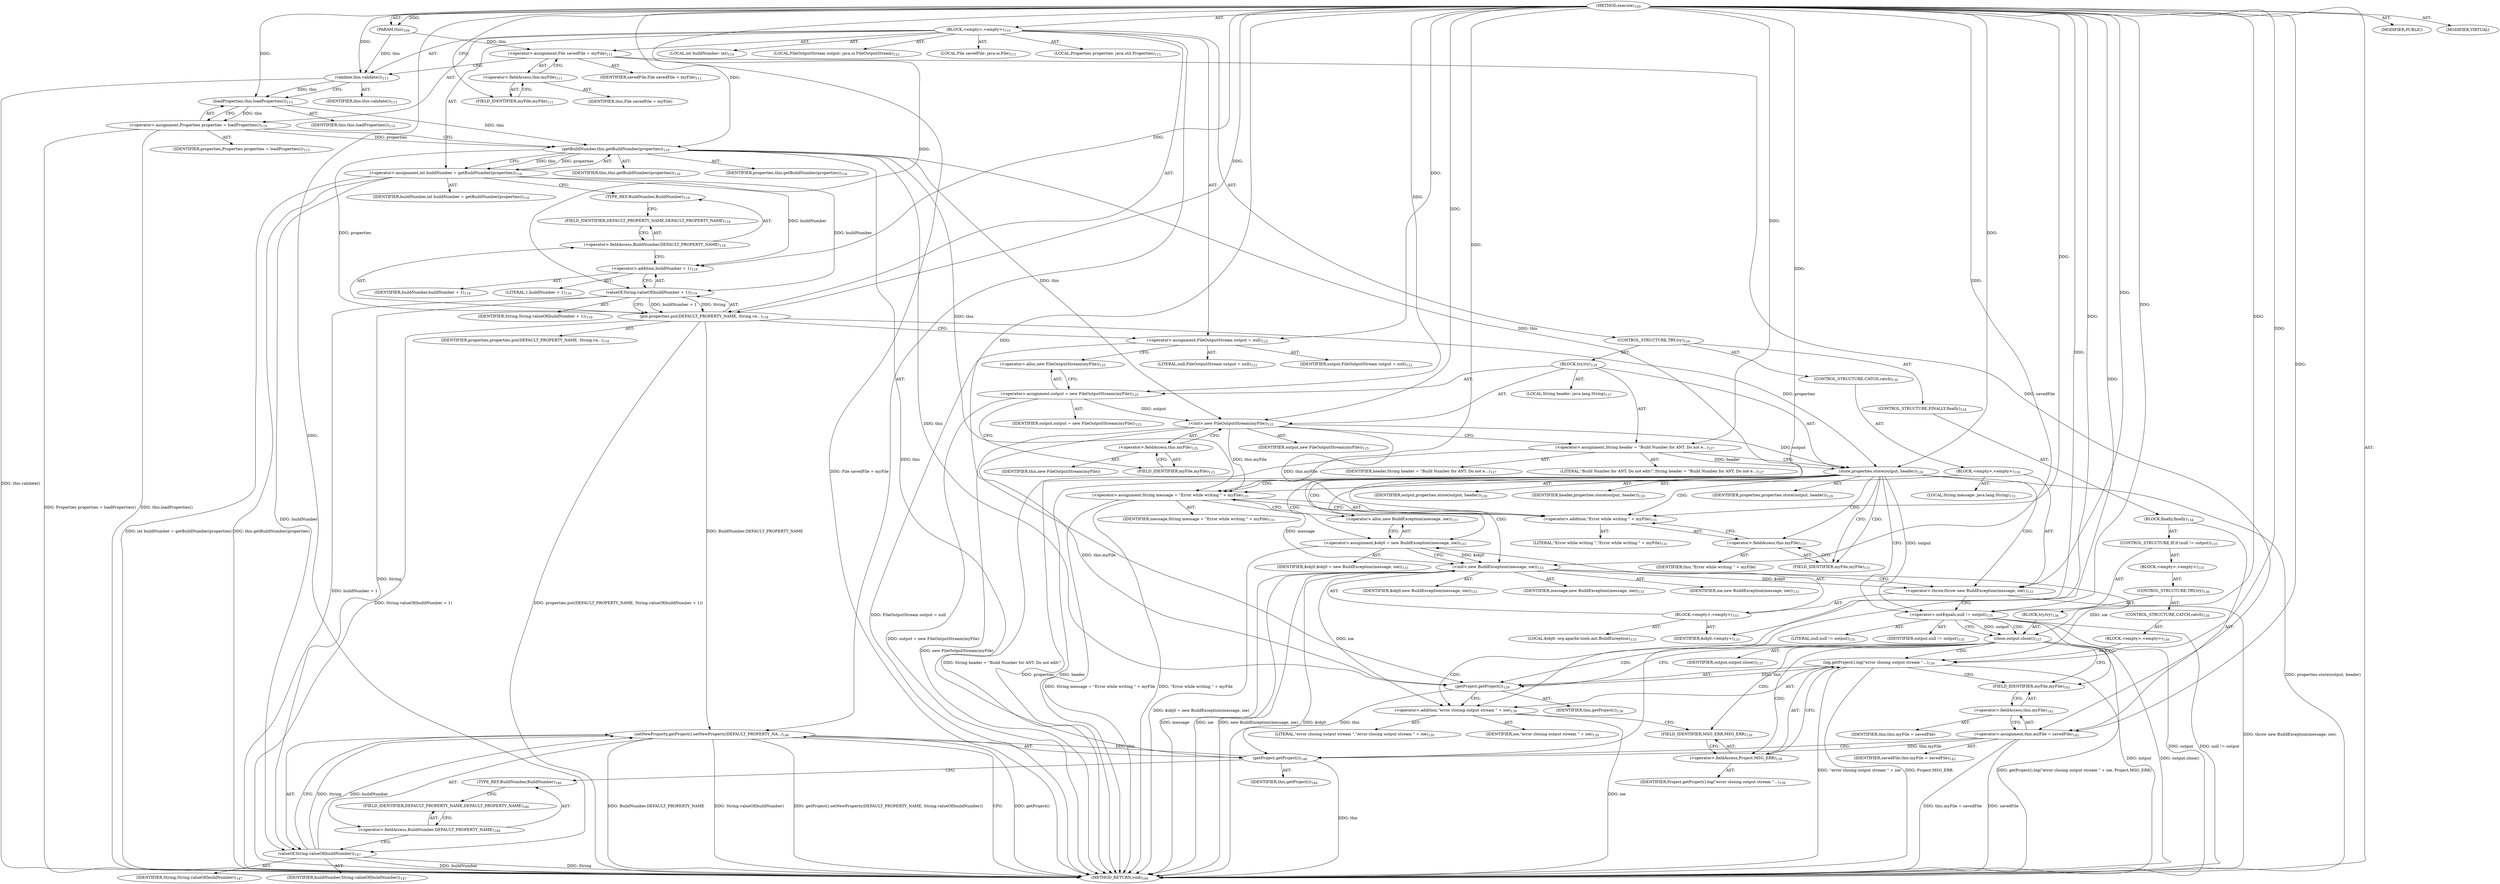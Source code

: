 digraph "execute" {  
"111669149697" [label = <(METHOD,execute)<SUB>109</SUB>> ]
"115964116992" [label = <(PARAM,this)<SUB>109</SUB>> ]
"25769803777" [label = <(BLOCK,&lt;empty&gt;,&lt;empty&gt;)<SUB>110</SUB>> ]
"94489280512" [label = <(LOCAL,File savedFile: java.io.File)<SUB>111</SUB>> ]
"30064771074" [label = <(&lt;operator&gt;.assignment,File savedFile = myFile)<SUB>111</SUB>> ]
"68719476745" [label = <(IDENTIFIER,savedFile,File savedFile = myFile)<SUB>111</SUB>> ]
"30064771075" [label = <(&lt;operator&gt;.fieldAccess,this.myFile)<SUB>111</SUB>> ]
"68719476746" [label = <(IDENTIFIER,this,File savedFile = myFile)> ]
"55834574849" [label = <(FIELD_IDENTIFIER,myFile,myFile)<SUB>111</SUB>> ]
"30064771076" [label = <(validate,this.validate())<SUB>113</SUB>> ]
"68719476736" [label = <(IDENTIFIER,this,this.validate())<SUB>113</SUB>> ]
"94489280513" [label = <(LOCAL,Properties properties: java.util.Properties)<SUB>115</SUB>> ]
"30064771077" [label = <(&lt;operator&gt;.assignment,Properties properties = loadProperties())<SUB>115</SUB>> ]
"68719476747" [label = <(IDENTIFIER,properties,Properties properties = loadProperties())<SUB>115</SUB>> ]
"30064771078" [label = <(loadProperties,this.loadProperties())<SUB>115</SUB>> ]
"68719476737" [label = <(IDENTIFIER,this,this.loadProperties())<SUB>115</SUB>> ]
"94489280514" [label = <(LOCAL,int buildNumber: int)<SUB>116</SUB>> ]
"30064771079" [label = <(&lt;operator&gt;.assignment,int buildNumber = getBuildNumber(properties))<SUB>116</SUB>> ]
"68719476748" [label = <(IDENTIFIER,buildNumber,int buildNumber = getBuildNumber(properties))<SUB>116</SUB>> ]
"30064771080" [label = <(getBuildNumber,this.getBuildNumber(properties))<SUB>116</SUB>> ]
"68719476738" [label = <(IDENTIFIER,this,this.getBuildNumber(properties))<SUB>116</SUB>> ]
"68719476749" [label = <(IDENTIFIER,properties,this.getBuildNumber(properties))<SUB>116</SUB>> ]
"30064771081" [label = <(put,properties.put(DEFAULT_PROPERTY_NAME, String.va...)<SUB>118</SUB>> ]
"68719476750" [label = <(IDENTIFIER,properties,properties.put(DEFAULT_PROPERTY_NAME, String.va...)<SUB>118</SUB>> ]
"30064771082" [label = <(&lt;operator&gt;.fieldAccess,BuildNumber.DEFAULT_PROPERTY_NAME)<SUB>118</SUB>> ]
"180388626432" [label = <(TYPE_REF,BuildNumber,BuildNumber)<SUB>118</SUB>> ]
"55834574850" [label = <(FIELD_IDENTIFIER,DEFAULT_PROPERTY_NAME,DEFAULT_PROPERTY_NAME)<SUB>118</SUB>> ]
"30064771083" [label = <(valueOf,String.valueOf(buildNumber + 1))<SUB>119</SUB>> ]
"68719476751" [label = <(IDENTIFIER,String,String.valueOf(buildNumber + 1))<SUB>119</SUB>> ]
"30064771084" [label = <(&lt;operator&gt;.addition,buildNumber + 1)<SUB>119</SUB>> ]
"68719476752" [label = <(IDENTIFIER,buildNumber,buildNumber + 1)<SUB>119</SUB>> ]
"90194313216" [label = <(LITERAL,1,buildNumber + 1)<SUB>119</SUB>> ]
"94489280515" [label = <(LOCAL,FileOutputStream output: java.io.FileOutputStream)<SUB>122</SUB>> ]
"30064771085" [label = <(&lt;operator&gt;.assignment,FileOutputStream output = null)<SUB>122</SUB>> ]
"68719476753" [label = <(IDENTIFIER,output,FileOutputStream output = null)<SUB>122</SUB>> ]
"90194313217" [label = <(LITERAL,null,FileOutputStream output = null)<SUB>122</SUB>> ]
"47244640256" [label = <(CONTROL_STRUCTURE,TRY,try)<SUB>124</SUB>> ]
"25769803778" [label = <(BLOCK,try,try)<SUB>124</SUB>> ]
"30064771086" [label = <(&lt;operator&gt;.assignment,output = new FileOutputStream(myFile))<SUB>125</SUB>> ]
"68719476754" [label = <(IDENTIFIER,output,output = new FileOutputStream(myFile))<SUB>125</SUB>> ]
"30064771087" [label = <(&lt;operator&gt;.alloc,new FileOutputStream(myFile))<SUB>125</SUB>> ]
"30064771088" [label = <(&lt;init&gt;,new FileOutputStream(myFile))<SUB>125</SUB>> ]
"68719476755" [label = <(IDENTIFIER,output,new FileOutputStream(myFile))<SUB>125</SUB>> ]
"30064771089" [label = <(&lt;operator&gt;.fieldAccess,this.myFile)<SUB>125</SUB>> ]
"68719476756" [label = <(IDENTIFIER,this,new FileOutputStream(myFile))> ]
"55834574851" [label = <(FIELD_IDENTIFIER,myFile,myFile)<SUB>125</SUB>> ]
"94489280516" [label = <(LOCAL,String header: java.lang.String)<SUB>127</SUB>> ]
"30064771090" [label = <(&lt;operator&gt;.assignment,String header = &quot;Build Number for ANT. Do not e...)<SUB>127</SUB>> ]
"68719476757" [label = <(IDENTIFIER,header,String header = &quot;Build Number for ANT. Do not e...)<SUB>127</SUB>> ]
"90194313218" [label = <(LITERAL,&quot;Build Number for ANT. Do not edit!&quot;,String header = &quot;Build Number for ANT. Do not e...)<SUB>127</SUB>> ]
"30064771091" [label = <(store,properties.store(output, header))<SUB>129</SUB>> ]
"68719476758" [label = <(IDENTIFIER,properties,properties.store(output, header))<SUB>129</SUB>> ]
"68719476759" [label = <(IDENTIFIER,output,properties.store(output, header))<SUB>129</SUB>> ]
"68719476760" [label = <(IDENTIFIER,header,properties.store(output, header))<SUB>129</SUB>> ]
"47244640257" [label = <(CONTROL_STRUCTURE,CATCH,catch)<SUB>130</SUB>> ]
"25769803779" [label = <(BLOCK,&lt;empty&gt;,&lt;empty&gt;)<SUB>130</SUB>> ]
"94489280517" [label = <(LOCAL,String message: java.lang.String)<SUB>131</SUB>> ]
"30064771092" [label = <(&lt;operator&gt;.assignment,String message = &quot;Error while writing &quot; + myFile)<SUB>131</SUB>> ]
"68719476761" [label = <(IDENTIFIER,message,String message = &quot;Error while writing &quot; + myFile)<SUB>131</SUB>> ]
"30064771093" [label = <(&lt;operator&gt;.addition,&quot;Error while writing &quot; + myFile)<SUB>131</SUB>> ]
"90194313219" [label = <(LITERAL,&quot;Error while writing &quot;,&quot;Error while writing &quot; + myFile)<SUB>131</SUB>> ]
"30064771094" [label = <(&lt;operator&gt;.fieldAccess,this.myFile)<SUB>131</SUB>> ]
"68719476762" [label = <(IDENTIFIER,this,&quot;Error while writing &quot; + myFile)> ]
"55834574852" [label = <(FIELD_IDENTIFIER,myFile,myFile)<SUB>131</SUB>> ]
"30064771095" [label = <(&lt;operator&gt;.throw,throw new BuildException(message, ioe);)<SUB>133</SUB>> ]
"25769803780" [label = <(BLOCK,&lt;empty&gt;,&lt;empty&gt;)<SUB>133</SUB>> ]
"94489280518" [label = <(LOCAL,$obj0: org.apache.tools.ant.BuildException)<SUB>133</SUB>> ]
"30064771096" [label = <(&lt;operator&gt;.assignment,$obj0 = new BuildException(message, ioe))<SUB>133</SUB>> ]
"68719476763" [label = <(IDENTIFIER,$obj0,$obj0 = new BuildException(message, ioe))<SUB>133</SUB>> ]
"30064771097" [label = <(&lt;operator&gt;.alloc,new BuildException(message, ioe))<SUB>133</SUB>> ]
"30064771098" [label = <(&lt;init&gt;,new BuildException(message, ioe))<SUB>133</SUB>> ]
"68719476764" [label = <(IDENTIFIER,$obj0,new BuildException(message, ioe))<SUB>133</SUB>> ]
"68719476765" [label = <(IDENTIFIER,message,new BuildException(message, ioe))<SUB>133</SUB>> ]
"68719476766" [label = <(IDENTIFIER,ioe,new BuildException(message, ioe))<SUB>133</SUB>> ]
"68719476767" [label = <(IDENTIFIER,$obj0,&lt;empty&gt;)<SUB>133</SUB>> ]
"47244640258" [label = <(CONTROL_STRUCTURE,FINALLY,finally)<SUB>134</SUB>> ]
"25769803781" [label = <(BLOCK,finally,finally)<SUB>134</SUB>> ]
"47244640259" [label = <(CONTROL_STRUCTURE,IF,if (null != output))<SUB>135</SUB>> ]
"30064771099" [label = <(&lt;operator&gt;.notEquals,null != output)<SUB>135</SUB>> ]
"90194313220" [label = <(LITERAL,null,null != output)<SUB>135</SUB>> ]
"68719476768" [label = <(IDENTIFIER,output,null != output)<SUB>135</SUB>> ]
"25769803782" [label = <(BLOCK,&lt;empty&gt;,&lt;empty&gt;)<SUB>135</SUB>> ]
"47244640260" [label = <(CONTROL_STRUCTURE,TRY,try)<SUB>136</SUB>> ]
"25769803783" [label = <(BLOCK,try,try)<SUB>136</SUB>> ]
"30064771100" [label = <(close,output.close())<SUB>137</SUB>> ]
"68719476769" [label = <(IDENTIFIER,output,output.close())<SUB>137</SUB>> ]
"47244640261" [label = <(CONTROL_STRUCTURE,CATCH,catch)<SUB>138</SUB>> ]
"25769803784" [label = <(BLOCK,&lt;empty&gt;,&lt;empty&gt;)<SUB>138</SUB>> ]
"30064771101" [label = <(log,getProject().log(&quot;error closing output stream &quot;...)<SUB>139</SUB>> ]
"30064771102" [label = <(getProject,getProject())<SUB>139</SUB>> ]
"68719476739" [label = <(IDENTIFIER,this,getProject())<SUB>139</SUB>> ]
"30064771103" [label = <(&lt;operator&gt;.addition,&quot;error closing output stream &quot; + ioe)<SUB>139</SUB>> ]
"90194313221" [label = <(LITERAL,&quot;error closing output stream &quot;,&quot;error closing output stream &quot; + ioe)<SUB>139</SUB>> ]
"68719476770" [label = <(IDENTIFIER,ioe,&quot;error closing output stream &quot; + ioe)<SUB>139</SUB>> ]
"30064771104" [label = <(&lt;operator&gt;.fieldAccess,Project.MSG_ERR)<SUB>139</SUB>> ]
"68719476771" [label = <(IDENTIFIER,Project,getProject().log(&quot;error closing output stream &quot;...)<SUB>139</SUB>> ]
"55834574853" [label = <(FIELD_IDENTIFIER,MSG_ERR,MSG_ERR)<SUB>139</SUB>> ]
"30064771105" [label = <(&lt;operator&gt;.assignment,this.myFile = savedFile)<SUB>142</SUB>> ]
"30064771106" [label = <(&lt;operator&gt;.fieldAccess,this.myFile)<SUB>142</SUB>> ]
"68719476772" [label = <(IDENTIFIER,this,this.myFile = savedFile)> ]
"55834574854" [label = <(FIELD_IDENTIFIER,myFile,myFile)<SUB>142</SUB>> ]
"68719476773" [label = <(IDENTIFIER,savedFile,this.myFile = savedFile)<SUB>142</SUB>> ]
"30064771107" [label = <(setNewProperty,getProject().setNewProperty(DEFAULT_PROPERTY_NA...)<SUB>146</SUB>> ]
"30064771108" [label = <(getProject,getProject())<SUB>146</SUB>> ]
"68719476740" [label = <(IDENTIFIER,this,getProject())<SUB>146</SUB>> ]
"30064771109" [label = <(&lt;operator&gt;.fieldAccess,BuildNumber.DEFAULT_PROPERTY_NAME)<SUB>146</SUB>> ]
"180388626433" [label = <(TYPE_REF,BuildNumber,BuildNumber)<SUB>146</SUB>> ]
"55834574855" [label = <(FIELD_IDENTIFIER,DEFAULT_PROPERTY_NAME,DEFAULT_PROPERTY_NAME)<SUB>146</SUB>> ]
"30064771110" [label = <(valueOf,String.valueOf(buildNumber))<SUB>147</SUB>> ]
"68719476774" [label = <(IDENTIFIER,String,String.valueOf(buildNumber))<SUB>147</SUB>> ]
"68719476775" [label = <(IDENTIFIER,buildNumber,String.valueOf(buildNumber))<SUB>147</SUB>> ]
"133143986183" [label = <(MODIFIER,PUBLIC)> ]
"133143986184" [label = <(MODIFIER,VIRTUAL)> ]
"128849018881" [label = <(METHOD_RETURN,void)<SUB>109</SUB>> ]
  "111669149697" -> "115964116992"  [ label = "AST: "] 
  "111669149697" -> "25769803777"  [ label = "AST: "] 
  "111669149697" -> "133143986183"  [ label = "AST: "] 
  "111669149697" -> "133143986184"  [ label = "AST: "] 
  "111669149697" -> "128849018881"  [ label = "AST: "] 
  "25769803777" -> "94489280512"  [ label = "AST: "] 
  "25769803777" -> "30064771074"  [ label = "AST: "] 
  "25769803777" -> "30064771076"  [ label = "AST: "] 
  "25769803777" -> "94489280513"  [ label = "AST: "] 
  "25769803777" -> "30064771077"  [ label = "AST: "] 
  "25769803777" -> "94489280514"  [ label = "AST: "] 
  "25769803777" -> "30064771079"  [ label = "AST: "] 
  "25769803777" -> "30064771081"  [ label = "AST: "] 
  "25769803777" -> "94489280515"  [ label = "AST: "] 
  "25769803777" -> "30064771085"  [ label = "AST: "] 
  "25769803777" -> "47244640256"  [ label = "AST: "] 
  "25769803777" -> "30064771107"  [ label = "AST: "] 
  "30064771074" -> "68719476745"  [ label = "AST: "] 
  "30064771074" -> "30064771075"  [ label = "AST: "] 
  "30064771075" -> "68719476746"  [ label = "AST: "] 
  "30064771075" -> "55834574849"  [ label = "AST: "] 
  "30064771076" -> "68719476736"  [ label = "AST: "] 
  "30064771077" -> "68719476747"  [ label = "AST: "] 
  "30064771077" -> "30064771078"  [ label = "AST: "] 
  "30064771078" -> "68719476737"  [ label = "AST: "] 
  "30064771079" -> "68719476748"  [ label = "AST: "] 
  "30064771079" -> "30064771080"  [ label = "AST: "] 
  "30064771080" -> "68719476738"  [ label = "AST: "] 
  "30064771080" -> "68719476749"  [ label = "AST: "] 
  "30064771081" -> "68719476750"  [ label = "AST: "] 
  "30064771081" -> "30064771082"  [ label = "AST: "] 
  "30064771081" -> "30064771083"  [ label = "AST: "] 
  "30064771082" -> "180388626432"  [ label = "AST: "] 
  "30064771082" -> "55834574850"  [ label = "AST: "] 
  "30064771083" -> "68719476751"  [ label = "AST: "] 
  "30064771083" -> "30064771084"  [ label = "AST: "] 
  "30064771084" -> "68719476752"  [ label = "AST: "] 
  "30064771084" -> "90194313216"  [ label = "AST: "] 
  "30064771085" -> "68719476753"  [ label = "AST: "] 
  "30064771085" -> "90194313217"  [ label = "AST: "] 
  "47244640256" -> "25769803778"  [ label = "AST: "] 
  "47244640256" -> "47244640257"  [ label = "AST: "] 
  "47244640256" -> "47244640258"  [ label = "AST: "] 
  "25769803778" -> "30064771086"  [ label = "AST: "] 
  "25769803778" -> "30064771088"  [ label = "AST: "] 
  "25769803778" -> "94489280516"  [ label = "AST: "] 
  "25769803778" -> "30064771090"  [ label = "AST: "] 
  "25769803778" -> "30064771091"  [ label = "AST: "] 
  "30064771086" -> "68719476754"  [ label = "AST: "] 
  "30064771086" -> "30064771087"  [ label = "AST: "] 
  "30064771088" -> "68719476755"  [ label = "AST: "] 
  "30064771088" -> "30064771089"  [ label = "AST: "] 
  "30064771089" -> "68719476756"  [ label = "AST: "] 
  "30064771089" -> "55834574851"  [ label = "AST: "] 
  "30064771090" -> "68719476757"  [ label = "AST: "] 
  "30064771090" -> "90194313218"  [ label = "AST: "] 
  "30064771091" -> "68719476758"  [ label = "AST: "] 
  "30064771091" -> "68719476759"  [ label = "AST: "] 
  "30064771091" -> "68719476760"  [ label = "AST: "] 
  "47244640257" -> "25769803779"  [ label = "AST: "] 
  "25769803779" -> "94489280517"  [ label = "AST: "] 
  "25769803779" -> "30064771092"  [ label = "AST: "] 
  "25769803779" -> "30064771095"  [ label = "AST: "] 
  "30064771092" -> "68719476761"  [ label = "AST: "] 
  "30064771092" -> "30064771093"  [ label = "AST: "] 
  "30064771093" -> "90194313219"  [ label = "AST: "] 
  "30064771093" -> "30064771094"  [ label = "AST: "] 
  "30064771094" -> "68719476762"  [ label = "AST: "] 
  "30064771094" -> "55834574852"  [ label = "AST: "] 
  "30064771095" -> "25769803780"  [ label = "AST: "] 
  "25769803780" -> "94489280518"  [ label = "AST: "] 
  "25769803780" -> "30064771096"  [ label = "AST: "] 
  "25769803780" -> "30064771098"  [ label = "AST: "] 
  "25769803780" -> "68719476767"  [ label = "AST: "] 
  "30064771096" -> "68719476763"  [ label = "AST: "] 
  "30064771096" -> "30064771097"  [ label = "AST: "] 
  "30064771098" -> "68719476764"  [ label = "AST: "] 
  "30064771098" -> "68719476765"  [ label = "AST: "] 
  "30064771098" -> "68719476766"  [ label = "AST: "] 
  "47244640258" -> "25769803781"  [ label = "AST: "] 
  "25769803781" -> "47244640259"  [ label = "AST: "] 
  "25769803781" -> "30064771105"  [ label = "AST: "] 
  "47244640259" -> "30064771099"  [ label = "AST: "] 
  "47244640259" -> "25769803782"  [ label = "AST: "] 
  "30064771099" -> "90194313220"  [ label = "AST: "] 
  "30064771099" -> "68719476768"  [ label = "AST: "] 
  "25769803782" -> "47244640260"  [ label = "AST: "] 
  "47244640260" -> "25769803783"  [ label = "AST: "] 
  "47244640260" -> "47244640261"  [ label = "AST: "] 
  "25769803783" -> "30064771100"  [ label = "AST: "] 
  "30064771100" -> "68719476769"  [ label = "AST: "] 
  "47244640261" -> "25769803784"  [ label = "AST: "] 
  "25769803784" -> "30064771101"  [ label = "AST: "] 
  "30064771101" -> "30064771102"  [ label = "AST: "] 
  "30064771101" -> "30064771103"  [ label = "AST: "] 
  "30064771101" -> "30064771104"  [ label = "AST: "] 
  "30064771102" -> "68719476739"  [ label = "AST: "] 
  "30064771103" -> "90194313221"  [ label = "AST: "] 
  "30064771103" -> "68719476770"  [ label = "AST: "] 
  "30064771104" -> "68719476771"  [ label = "AST: "] 
  "30064771104" -> "55834574853"  [ label = "AST: "] 
  "30064771105" -> "30064771106"  [ label = "AST: "] 
  "30064771105" -> "68719476773"  [ label = "AST: "] 
  "30064771106" -> "68719476772"  [ label = "AST: "] 
  "30064771106" -> "55834574854"  [ label = "AST: "] 
  "30064771107" -> "30064771108"  [ label = "AST: "] 
  "30064771107" -> "30064771109"  [ label = "AST: "] 
  "30064771107" -> "30064771110"  [ label = "AST: "] 
  "30064771108" -> "68719476740"  [ label = "AST: "] 
  "30064771109" -> "180388626433"  [ label = "AST: "] 
  "30064771109" -> "55834574855"  [ label = "AST: "] 
  "30064771110" -> "68719476774"  [ label = "AST: "] 
  "30064771110" -> "68719476775"  [ label = "AST: "] 
  "30064771074" -> "30064771076"  [ label = "CFG: "] 
  "30064771076" -> "30064771078"  [ label = "CFG: "] 
  "30064771077" -> "30064771080"  [ label = "CFG: "] 
  "30064771079" -> "180388626432"  [ label = "CFG: "] 
  "30064771081" -> "30064771085"  [ label = "CFG: "] 
  "30064771085" -> "30064771087"  [ label = "CFG: "] 
  "30064771107" -> "128849018881"  [ label = "CFG: "] 
  "30064771075" -> "30064771074"  [ label = "CFG: "] 
  "30064771078" -> "30064771077"  [ label = "CFG: "] 
  "30064771080" -> "30064771079"  [ label = "CFG: "] 
  "30064771082" -> "30064771084"  [ label = "CFG: "] 
  "30064771083" -> "30064771081"  [ label = "CFG: "] 
  "30064771108" -> "180388626433"  [ label = "CFG: "] 
  "30064771109" -> "30064771110"  [ label = "CFG: "] 
  "30064771110" -> "30064771107"  [ label = "CFG: "] 
  "55834574849" -> "30064771075"  [ label = "CFG: "] 
  "180388626432" -> "55834574850"  [ label = "CFG: "] 
  "55834574850" -> "30064771082"  [ label = "CFG: "] 
  "30064771084" -> "30064771083"  [ label = "CFG: "] 
  "30064771086" -> "55834574851"  [ label = "CFG: "] 
  "30064771088" -> "30064771090"  [ label = "CFG: "] 
  "30064771090" -> "30064771091"  [ label = "CFG: "] 
  "30064771091" -> "55834574852"  [ label = "CFG: "] 
  "30064771091" -> "30064771099"  [ label = "CFG: "] 
  "180388626433" -> "55834574855"  [ label = "CFG: "] 
  "55834574855" -> "30064771109"  [ label = "CFG: "] 
  "30064771087" -> "30064771086"  [ label = "CFG: "] 
  "30064771089" -> "30064771088"  [ label = "CFG: "] 
  "30064771092" -> "30064771097"  [ label = "CFG: "] 
  "30064771095" -> "30064771099"  [ label = "CFG: "] 
  "30064771105" -> "30064771108"  [ label = "CFG: "] 
  "55834574851" -> "30064771089"  [ label = "CFG: "] 
  "30064771093" -> "30064771092"  [ label = "CFG: "] 
  "30064771099" -> "30064771100"  [ label = "CFG: "] 
  "30064771099" -> "55834574854"  [ label = "CFG: "] 
  "30064771106" -> "30064771105"  [ label = "CFG: "] 
  "30064771094" -> "30064771093"  [ label = "CFG: "] 
  "30064771096" -> "30064771098"  [ label = "CFG: "] 
  "30064771098" -> "30064771095"  [ label = "CFG: "] 
  "55834574854" -> "30064771106"  [ label = "CFG: "] 
  "55834574852" -> "30064771094"  [ label = "CFG: "] 
  "30064771097" -> "30064771096"  [ label = "CFG: "] 
  "30064771100" -> "30064771102"  [ label = "CFG: "] 
  "30064771100" -> "55834574854"  [ label = "CFG: "] 
  "30064771101" -> "55834574854"  [ label = "CFG: "] 
  "30064771102" -> "30064771103"  [ label = "CFG: "] 
  "30064771103" -> "55834574853"  [ label = "CFG: "] 
  "30064771104" -> "30064771101"  [ label = "CFG: "] 
  "55834574853" -> "30064771104"  [ label = "CFG: "] 
  "111669149697" -> "55834574849"  [ label = "CFG: "] 
  "30064771074" -> "128849018881"  [ label = "DDG: File savedFile = myFile"] 
  "30064771076" -> "128849018881"  [ label = "DDG: this.validate()"] 
  "30064771077" -> "128849018881"  [ label = "DDG: this.loadProperties()"] 
  "30064771077" -> "128849018881"  [ label = "DDG: Properties properties = loadProperties()"] 
  "30064771079" -> "128849018881"  [ label = "DDG: this.getBuildNumber(properties)"] 
  "30064771079" -> "128849018881"  [ label = "DDG: int buildNumber = getBuildNumber(properties)"] 
  "30064771083" -> "128849018881"  [ label = "DDG: buildNumber + 1"] 
  "30064771081" -> "128849018881"  [ label = "DDG: String.valueOf(buildNumber + 1)"] 
  "30064771081" -> "128849018881"  [ label = "DDG: properties.put(DEFAULT_PROPERTY_NAME, String.valueOf(buildNumber + 1))"] 
  "30064771085" -> "128849018881"  [ label = "DDG: FileOutputStream output = null"] 
  "30064771086" -> "128849018881"  [ label = "DDG: output = new FileOutputStream(myFile)"] 
  "30064771088" -> "128849018881"  [ label = "DDG: new FileOutputStream(myFile)"] 
  "30064771090" -> "128849018881"  [ label = "DDG: String header = &quot;Build Number for ANT. Do not edit!&quot;"] 
  "30064771091" -> "128849018881"  [ label = "DDG: properties"] 
  "30064771091" -> "128849018881"  [ label = "DDG: header"] 
  "30064771091" -> "128849018881"  [ label = "DDG: properties.store(output, header)"] 
  "30064771092" -> "128849018881"  [ label = "DDG: &quot;Error while writing &quot; + myFile"] 
  "30064771092" -> "128849018881"  [ label = "DDG: String message = &quot;Error while writing &quot; + myFile"] 
  "30064771096" -> "128849018881"  [ label = "DDG: $obj0 = new BuildException(message, ioe)"] 
  "30064771098" -> "128849018881"  [ label = "DDG: $obj0"] 
  "30064771098" -> "128849018881"  [ label = "DDG: message"] 
  "30064771098" -> "128849018881"  [ label = "DDG: ioe"] 
  "30064771098" -> "128849018881"  [ label = "DDG: new BuildException(message, ioe)"] 
  "30064771095" -> "128849018881"  [ label = "DDG: throw new BuildException(message, ioe);"] 
  "30064771099" -> "128849018881"  [ label = "DDG: output"] 
  "30064771099" -> "128849018881"  [ label = "DDG: null != output"] 
  "30064771100" -> "128849018881"  [ label = "DDG: output"] 
  "30064771100" -> "128849018881"  [ label = "DDG: output.close()"] 
  "30064771103" -> "128849018881"  [ label = "DDG: ioe"] 
  "30064771101" -> "128849018881"  [ label = "DDG: &quot;error closing output stream &quot; + ioe"] 
  "30064771101" -> "128849018881"  [ label = "DDG: Project.MSG_ERR"] 
  "30064771101" -> "128849018881"  [ label = "DDG: getProject().log(&quot;error closing output stream &quot; + ioe, Project.MSG_ERR)"] 
  "30064771105" -> "128849018881"  [ label = "DDG: savedFile"] 
  "30064771105" -> "128849018881"  [ label = "DDG: this.myFile = savedFile"] 
  "30064771108" -> "128849018881"  [ label = "DDG: this"] 
  "30064771107" -> "128849018881"  [ label = "DDG: getProject()"] 
  "30064771107" -> "128849018881"  [ label = "DDG: BuildNumber.DEFAULT_PROPERTY_NAME"] 
  "30064771110" -> "128849018881"  [ label = "DDG: String"] 
  "30064771110" -> "128849018881"  [ label = "DDG: buildNumber"] 
  "30064771107" -> "128849018881"  [ label = "DDG: String.valueOf(buildNumber)"] 
  "30064771107" -> "128849018881"  [ label = "DDG: getProject().setNewProperty(DEFAULT_PROPERTY_NAME, String.valueOf(buildNumber))"] 
  "111669149697" -> "115964116992"  [ label = "DDG: "] 
  "115964116992" -> "30064771074"  [ label = "DDG: this"] 
  "30064771078" -> "30064771077"  [ label = "DDG: this"] 
  "30064771080" -> "30064771079"  [ label = "DDG: this"] 
  "30064771080" -> "30064771079"  [ label = "DDG: properties"] 
  "111669149697" -> "30064771085"  [ label = "DDG: "] 
  "115964116992" -> "30064771076"  [ label = "DDG: this"] 
  "111669149697" -> "30064771076"  [ label = "DDG: "] 
  "30064771080" -> "30064771081"  [ label = "DDG: properties"] 
  "111669149697" -> "30064771081"  [ label = "DDG: "] 
  "30064771083" -> "30064771081"  [ label = "DDG: String"] 
  "30064771083" -> "30064771081"  [ label = "DDG: buildNumber + 1"] 
  "30064771108" -> "30064771107"  [ label = "DDG: this"] 
  "30064771081" -> "30064771107"  [ label = "DDG: BuildNumber.DEFAULT_PROPERTY_NAME"] 
  "30064771110" -> "30064771107"  [ label = "DDG: String"] 
  "30064771110" -> "30064771107"  [ label = "DDG: buildNumber"] 
  "30064771076" -> "30064771078"  [ label = "DDG: this"] 
  "111669149697" -> "30064771078"  [ label = "DDG: "] 
  "30064771078" -> "30064771080"  [ label = "DDG: this"] 
  "111669149697" -> "30064771080"  [ label = "DDG: "] 
  "30064771077" -> "30064771080"  [ label = "DDG: properties"] 
  "111669149697" -> "30064771083"  [ label = "DDG: "] 
  "30064771079" -> "30064771083"  [ label = "DDG: buildNumber"] 
  "111669149697" -> "30064771086"  [ label = "DDG: "] 
  "111669149697" -> "30064771090"  [ label = "DDG: "] 
  "30064771080" -> "30064771108"  [ label = "DDG: this"] 
  "30064771102" -> "30064771108"  [ label = "DDG: this"] 
  "30064771105" -> "30064771108"  [ label = "DDG: this.myFile"] 
  "111669149697" -> "30064771108"  [ label = "DDG: "] 
  "30064771083" -> "30064771110"  [ label = "DDG: String"] 
  "111669149697" -> "30064771110"  [ label = "DDG: "] 
  "30064771079" -> "30064771110"  [ label = "DDG: buildNumber"] 
  "30064771079" -> "30064771084"  [ label = "DDG: buildNumber"] 
  "111669149697" -> "30064771084"  [ label = "DDG: "] 
  "30064771086" -> "30064771088"  [ label = "DDG: output"] 
  "111669149697" -> "30064771088"  [ label = "DDG: "] 
  "30064771080" -> "30064771088"  [ label = "DDG: this"] 
  "30064771081" -> "30064771091"  [ label = "DDG: properties"] 
  "111669149697" -> "30064771091"  [ label = "DDG: "] 
  "30064771088" -> "30064771091"  [ label = "DDG: output"] 
  "30064771090" -> "30064771091"  [ label = "DDG: header"] 
  "111669149697" -> "30064771092"  [ label = "DDG: "] 
  "30064771080" -> "30064771092"  [ label = "DDG: this"] 
  "30064771088" -> "30064771092"  [ label = "DDG: this.myFile"] 
  "30064771074" -> "30064771105"  [ label = "DDG: savedFile"] 
  "111669149697" -> "30064771105"  [ label = "DDG: "] 
  "30064771098" -> "30064771095"  [ label = "DDG: $obj0"] 
  "111669149697" -> "30064771095"  [ label = "DDG: "] 
  "111669149697" -> "30064771093"  [ label = "DDG: "] 
  "30064771080" -> "30064771093"  [ label = "DDG: this"] 
  "30064771088" -> "30064771093"  [ label = "DDG: this.myFile"] 
  "111669149697" -> "30064771096"  [ label = "DDG: "] 
  "111669149697" -> "68719476767"  [ label = "DDG: "] 
  "111669149697" -> "30064771099"  [ label = "DDG: "] 
  "30064771091" -> "30064771099"  [ label = "DDG: output"] 
  "30064771096" -> "30064771098"  [ label = "DDG: $obj0"] 
  "111669149697" -> "30064771098"  [ label = "DDG: "] 
  "30064771092" -> "30064771098"  [ label = "DDG: message"] 
  "30064771099" -> "30064771100"  [ label = "DDG: output"] 
  "111669149697" -> "30064771100"  [ label = "DDG: "] 
  "30064771102" -> "30064771101"  [ label = "DDG: this"] 
  "111669149697" -> "30064771101"  [ label = "DDG: "] 
  "30064771098" -> "30064771101"  [ label = "DDG: ioe"] 
  "30064771080" -> "30064771102"  [ label = "DDG: this"] 
  "30064771088" -> "30064771102"  [ label = "DDG: this.myFile"] 
  "111669149697" -> "30064771102"  [ label = "DDG: "] 
  "111669149697" -> "30064771103"  [ label = "DDG: "] 
  "30064771098" -> "30064771103"  [ label = "DDG: ioe"] 
  "30064771091" -> "30064771098"  [ label = "CDG: "] 
  "30064771091" -> "30064771092"  [ label = "CDG: "] 
  "30064771091" -> "30064771093"  [ label = "CDG: "] 
  "30064771091" -> "30064771094"  [ label = "CDG: "] 
  "30064771091" -> "30064771095"  [ label = "CDG: "] 
  "30064771091" -> "30064771096"  [ label = "CDG: "] 
  "30064771091" -> "30064771097"  [ label = "CDG: "] 
  "30064771091" -> "55834574852"  [ label = "CDG: "] 
  "30064771099" -> "30064771100"  [ label = "CDG: "] 
  "30064771100" -> "30064771101"  [ label = "CDG: "] 
  "30064771100" -> "30064771102"  [ label = "CDG: "] 
  "30064771100" -> "30064771103"  [ label = "CDG: "] 
  "30064771100" -> "30064771104"  [ label = "CDG: "] 
  "30064771100" -> "55834574853"  [ label = "CDG: "] 
}
